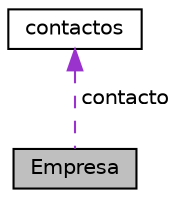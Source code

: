 digraph "Empresa"
{
  edge [fontname="Helvetica",fontsize="10",labelfontname="Helvetica",labelfontsize="10"];
  node [fontname="Helvetica",fontsize="10",shape=record];
  Node1 [label="Empresa",height=0.2,width=0.4,color="black", fillcolor="grey75", style="filled", fontcolor="black"];
  Node2 -> Node1 [dir="back",color="darkorchid3",fontsize="10",style="dashed",label=" contacto" ,fontname="Helvetica"];
  Node2 [label="contactos",height=0.2,width=0.4,color="black", fillcolor="white", style="filled",URL="$structcontactos.html"];
}
